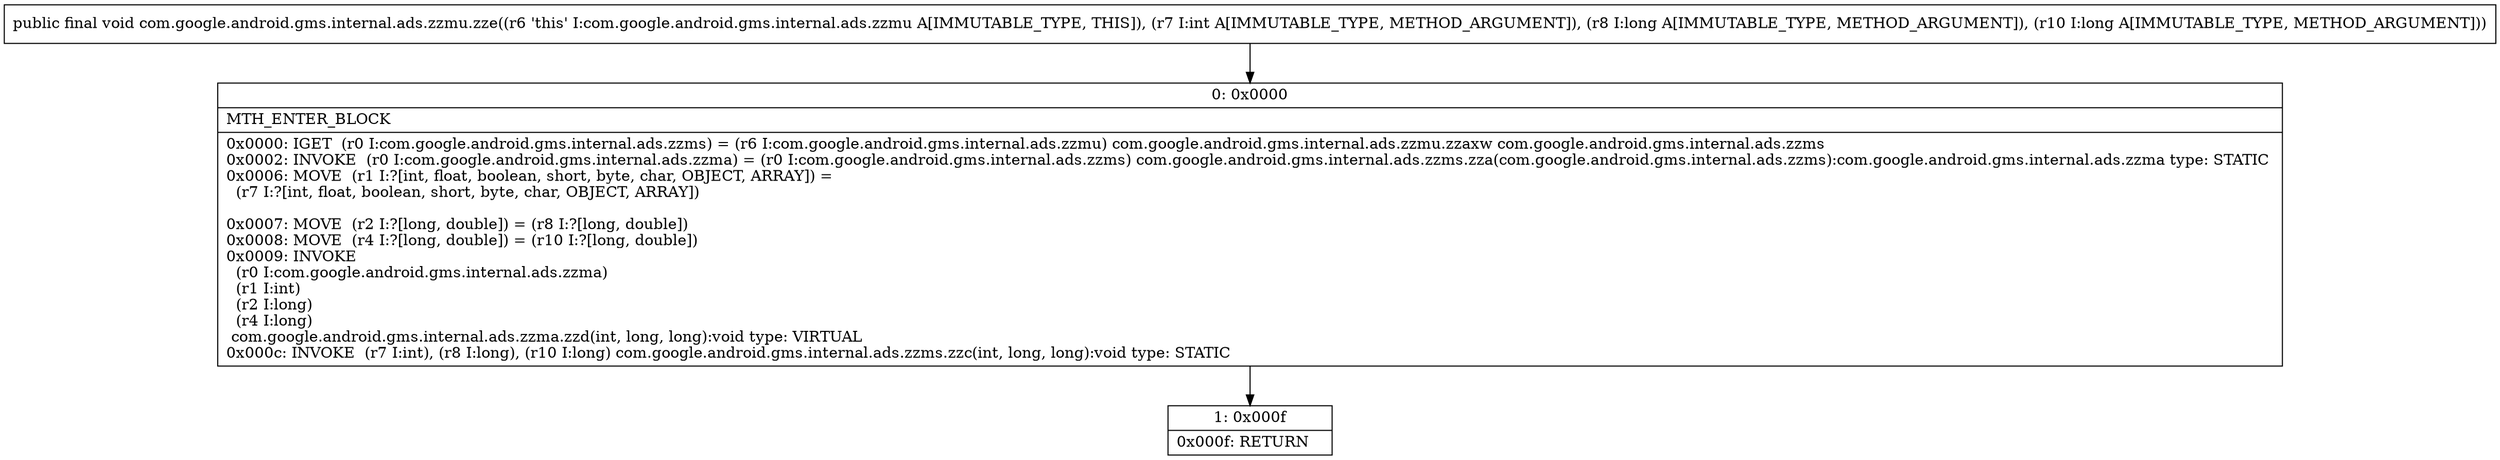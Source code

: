 digraph "CFG forcom.google.android.gms.internal.ads.zzmu.zze(IJJ)V" {
Node_0 [shape=record,label="{0\:\ 0x0000|MTH_ENTER_BLOCK\l|0x0000: IGET  (r0 I:com.google.android.gms.internal.ads.zzms) = (r6 I:com.google.android.gms.internal.ads.zzmu) com.google.android.gms.internal.ads.zzmu.zzaxw com.google.android.gms.internal.ads.zzms \l0x0002: INVOKE  (r0 I:com.google.android.gms.internal.ads.zzma) = (r0 I:com.google.android.gms.internal.ads.zzms) com.google.android.gms.internal.ads.zzms.zza(com.google.android.gms.internal.ads.zzms):com.google.android.gms.internal.ads.zzma type: STATIC \l0x0006: MOVE  (r1 I:?[int, float, boolean, short, byte, char, OBJECT, ARRAY]) = \l  (r7 I:?[int, float, boolean, short, byte, char, OBJECT, ARRAY])\l \l0x0007: MOVE  (r2 I:?[long, double]) = (r8 I:?[long, double]) \l0x0008: MOVE  (r4 I:?[long, double]) = (r10 I:?[long, double]) \l0x0009: INVOKE  \l  (r0 I:com.google.android.gms.internal.ads.zzma)\l  (r1 I:int)\l  (r2 I:long)\l  (r4 I:long)\l com.google.android.gms.internal.ads.zzma.zzd(int, long, long):void type: VIRTUAL \l0x000c: INVOKE  (r7 I:int), (r8 I:long), (r10 I:long) com.google.android.gms.internal.ads.zzms.zzc(int, long, long):void type: STATIC \l}"];
Node_1 [shape=record,label="{1\:\ 0x000f|0x000f: RETURN   \l}"];
MethodNode[shape=record,label="{public final void com.google.android.gms.internal.ads.zzmu.zze((r6 'this' I:com.google.android.gms.internal.ads.zzmu A[IMMUTABLE_TYPE, THIS]), (r7 I:int A[IMMUTABLE_TYPE, METHOD_ARGUMENT]), (r8 I:long A[IMMUTABLE_TYPE, METHOD_ARGUMENT]), (r10 I:long A[IMMUTABLE_TYPE, METHOD_ARGUMENT])) }"];
MethodNode -> Node_0;
Node_0 -> Node_1;
}

